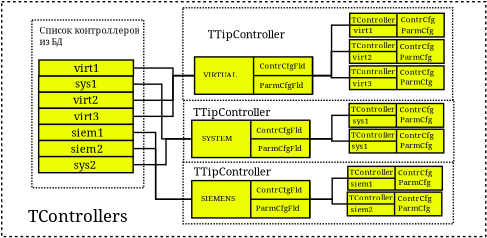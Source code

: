 <?xml version="1.0" encoding="UTF-8"?>
<dia:diagram xmlns:dia="http://www.lysator.liu.se/~alla/dia/">
  <dia:layer name="Тло" visible="true">
    <dia:group>
      <dia:object type="Standard - Box" version="0" id="O0">
        <dia:attribute name="obj_pos">
          <dia:point val="2.49,4.885"/>
        </dia:attribute>
        <dia:attribute name="obj_bb">
          <dia:rectangle val="2.44,4.835;37.119,21.712"/>
        </dia:attribute>
        <dia:attribute name="elem_corner">
          <dia:point val="2.49,4.885"/>
        </dia:attribute>
        <dia:attribute name="elem_width">
          <dia:real val="34.579"/>
        </dia:attribute>
        <dia:attribute name="elem_height">
          <dia:real val="16.777"/>
        </dia:attribute>
        <dia:attribute name="show_background">
          <dia:boolean val="true"/>
        </dia:attribute>
        <dia:attribute name="line_style">
          <dia:enum val="1"/>
        </dia:attribute>
        <dia:attribute name="dashlength">
          <dia:real val="0.2"/>
        </dia:attribute>
      </dia:object>
      <dia:object type="Standard - Box" version="0" id="O1">
        <dia:attribute name="obj_pos">
          <dia:point val="15.447,16.294"/>
        </dia:attribute>
        <dia:attribute name="obj_bb">
          <dia:rectangle val="15.397,16.244;34.8,20.799"/>
        </dia:attribute>
        <dia:attribute name="elem_corner">
          <dia:point val="15.447,16.294"/>
        </dia:attribute>
        <dia:attribute name="elem_width">
          <dia:real val="19.303"/>
        </dia:attribute>
        <dia:attribute name="elem_height">
          <dia:real val="4.455"/>
        </dia:attribute>
        <dia:attribute name="show_background">
          <dia:boolean val="true"/>
        </dia:attribute>
        <dia:attribute name="line_style">
          <dia:enum val="4"/>
        </dia:attribute>
      </dia:object>
      <dia:object type="Standard - Box" version="0" id="O2">
        <dia:attribute name="obj_pos">
          <dia:point val="15.482,11.895"/>
        </dia:attribute>
        <dia:attribute name="obj_bb">
          <dia:rectangle val="15.432,11.845;34.835,16.4"/>
        </dia:attribute>
        <dia:attribute name="elem_corner">
          <dia:point val="15.482,11.895"/>
        </dia:attribute>
        <dia:attribute name="elem_width">
          <dia:real val="19.303"/>
        </dia:attribute>
        <dia:attribute name="elem_height">
          <dia:real val="4.455"/>
        </dia:attribute>
        <dia:attribute name="show_background">
          <dia:boolean val="true"/>
        </dia:attribute>
        <dia:attribute name="line_style">
          <dia:enum val="4"/>
        </dia:attribute>
      </dia:object>
      <dia:object type="Standard - Box" version="0" id="O3">
        <dia:attribute name="obj_pos">
          <dia:point val="15.431,5.319"/>
        </dia:attribute>
        <dia:attribute name="obj_bb">
          <dia:rectangle val="15.38,5.269;34.749,11.98"/>
        </dia:attribute>
        <dia:attribute name="elem_corner">
          <dia:point val="15.431,5.319"/>
        </dia:attribute>
        <dia:attribute name="elem_width">
          <dia:real val="19.268"/>
        </dia:attribute>
        <dia:attribute name="elem_height">
          <dia:real val="6.611"/>
        </dia:attribute>
        <dia:attribute name="show_background">
          <dia:boolean val="true"/>
        </dia:attribute>
        <dia:attribute name="line_style">
          <dia:enum val="4"/>
        </dia:attribute>
      </dia:object>
      <dia:object type="Standard - Box" version="0" id="O4">
        <dia:attribute name="obj_pos">
          <dia:point val="4.647,6.193"/>
        </dia:attribute>
        <dia:attribute name="obj_bb">
          <dia:rectangle val="4.597,6.143;12.687,18.229"/>
        </dia:attribute>
        <dia:attribute name="elem_corner">
          <dia:point val="4.647,6.193"/>
        </dia:attribute>
        <dia:attribute name="elem_width">
          <dia:real val="7.99"/>
        </dia:attribute>
        <dia:attribute name="elem_height">
          <dia:real val="11.986"/>
        </dia:attribute>
        <dia:attribute name="show_background">
          <dia:boolean val="true"/>
        </dia:attribute>
        <dia:attribute name="line_style">
          <dia:enum val="4"/>
        </dia:attribute>
      </dia:object>
      <dia:object type="Standard - Box" version="0" id="O5">
        <dia:attribute name="obj_pos">
          <dia:point val="5.15,9.05"/>
        </dia:attribute>
        <dia:attribute name="obj_bb">
          <dia:rectangle val="5.1,9;11.95,10.25"/>
        </dia:attribute>
        <dia:attribute name="elem_corner">
          <dia:point val="5.15,9.05"/>
        </dia:attribute>
        <dia:attribute name="elem_width">
          <dia:real val="6.75"/>
        </dia:attribute>
        <dia:attribute name="elem_height">
          <dia:real val="1.15"/>
        </dia:attribute>
        <dia:attribute name="inner_color">
          <dia:color val="#ebff00"/>
        </dia:attribute>
        <dia:attribute name="show_background">
          <dia:boolean val="true"/>
        </dia:attribute>
      </dia:object>
      <dia:object type="Standard - Box" version="0" id="O6">
        <dia:attribute name="obj_pos">
          <dia:point val="5.13,10.2"/>
        </dia:attribute>
        <dia:attribute name="obj_bb">
          <dia:rectangle val="5.08,10.15;11.93,11.4"/>
        </dia:attribute>
        <dia:attribute name="elem_corner">
          <dia:point val="5.13,10.2"/>
        </dia:attribute>
        <dia:attribute name="elem_width">
          <dia:real val="6.75"/>
        </dia:attribute>
        <dia:attribute name="elem_height">
          <dia:real val="1.15"/>
        </dia:attribute>
        <dia:attribute name="inner_color">
          <dia:color val="#ebff00"/>
        </dia:attribute>
        <dia:attribute name="show_background">
          <dia:boolean val="true"/>
        </dia:attribute>
      </dia:object>
      <dia:object type="Standard - Box" version="0" id="O7">
        <dia:attribute name="obj_pos">
          <dia:point val="5.13,11.35"/>
        </dia:attribute>
        <dia:attribute name="obj_bb">
          <dia:rectangle val="5.08,11.3;11.93,12.55"/>
        </dia:attribute>
        <dia:attribute name="elem_corner">
          <dia:point val="5.13,11.35"/>
        </dia:attribute>
        <dia:attribute name="elem_width">
          <dia:real val="6.75"/>
        </dia:attribute>
        <dia:attribute name="elem_height">
          <dia:real val="1.15"/>
        </dia:attribute>
        <dia:attribute name="inner_color">
          <dia:color val="#ebff00"/>
        </dia:attribute>
        <dia:attribute name="show_background">
          <dia:boolean val="true"/>
        </dia:attribute>
      </dia:object>
      <dia:object type="Standard - Box" version="0" id="O8">
        <dia:attribute name="obj_pos">
          <dia:point val="5.13,12.5"/>
        </dia:attribute>
        <dia:attribute name="obj_bb">
          <dia:rectangle val="5.08,12.45;11.93,13.7"/>
        </dia:attribute>
        <dia:attribute name="elem_corner">
          <dia:point val="5.13,12.5"/>
        </dia:attribute>
        <dia:attribute name="elem_width">
          <dia:real val="6.75"/>
        </dia:attribute>
        <dia:attribute name="elem_height">
          <dia:real val="1.15"/>
        </dia:attribute>
        <dia:attribute name="inner_color">
          <dia:color val="#ebff00"/>
        </dia:attribute>
        <dia:attribute name="show_background">
          <dia:boolean val="true"/>
        </dia:attribute>
      </dia:object>
      <dia:object type="Standard - Box" version="0" id="O9">
        <dia:attribute name="obj_pos">
          <dia:point val="5.13,13.65"/>
        </dia:attribute>
        <dia:attribute name="obj_bb">
          <dia:rectangle val="5.08,13.6;11.93,14.85"/>
        </dia:attribute>
        <dia:attribute name="elem_corner">
          <dia:point val="5.13,13.65"/>
        </dia:attribute>
        <dia:attribute name="elem_width">
          <dia:real val="6.75"/>
        </dia:attribute>
        <dia:attribute name="elem_height">
          <dia:real val="1.15"/>
        </dia:attribute>
        <dia:attribute name="inner_color">
          <dia:color val="#ebff00"/>
        </dia:attribute>
        <dia:attribute name="show_background">
          <dia:boolean val="true"/>
        </dia:attribute>
      </dia:object>
      <dia:object type="Standard - Box" version="0" id="O10">
        <dia:attribute name="obj_pos">
          <dia:point val="5.13,14.8"/>
        </dia:attribute>
        <dia:attribute name="obj_bb">
          <dia:rectangle val="5.08,14.75;11.93,16"/>
        </dia:attribute>
        <dia:attribute name="elem_corner">
          <dia:point val="5.13,14.8"/>
        </dia:attribute>
        <dia:attribute name="elem_width">
          <dia:real val="6.75"/>
        </dia:attribute>
        <dia:attribute name="elem_height">
          <dia:real val="1.15"/>
        </dia:attribute>
        <dia:attribute name="inner_color">
          <dia:color val="#ebff00"/>
        </dia:attribute>
        <dia:attribute name="show_background">
          <dia:boolean val="true"/>
        </dia:attribute>
      </dia:object>
      <dia:object type="Standard - Box" version="0" id="O11">
        <dia:attribute name="obj_pos">
          <dia:point val="5.13,15.95"/>
        </dia:attribute>
        <dia:attribute name="obj_bb">
          <dia:rectangle val="5.08,15.9;11.93,17.15"/>
        </dia:attribute>
        <dia:attribute name="elem_corner">
          <dia:point val="5.13,15.95"/>
        </dia:attribute>
        <dia:attribute name="elem_width">
          <dia:real val="6.75"/>
        </dia:attribute>
        <dia:attribute name="elem_height">
          <dia:real val="1.15"/>
        </dia:attribute>
        <dia:attribute name="inner_color">
          <dia:color val="#ebff00"/>
        </dia:attribute>
        <dia:attribute name="show_background">
          <dia:boolean val="true"/>
        </dia:attribute>
      </dia:object>
      <dia:object type="Standard - Text" version="0" id="O12">
        <dia:attribute name="obj_pos">
          <dia:point val="5.185,7.158"/>
        </dia:attribute>
        <dia:attribute name="obj_bb">
          <dia:rectangle val="5.185,6.542;13.317,8.142"/>
        </dia:attribute>
        <dia:attribute name="text">
          <dia:composite type="text">
            <dia:attribute name="string">
              <dia:string>#Список контроллеров
из БД#</dia:string>
            </dia:attribute>
            <dia:attribute name="font">
              <dia:font name="Times-Roman"/>
            </dia:attribute>
            <dia:attribute name="height">
              <dia:real val="0.8"/>
            </dia:attribute>
            <dia:attribute name="pos">
              <dia:point val="5.185,7.158"/>
            </dia:attribute>
            <dia:attribute name="color">
              <dia:color val="#000000"/>
            </dia:attribute>
            <dia:attribute name="alignment">
              <dia:enum val="0"/>
            </dia:attribute>
          </dia:composite>
        </dia:attribute>
      </dia:object>
      <dia:object type="Standard - Text" version="0" id="O13">
        <dia:attribute name="obj_pos">
          <dia:point val="7.65,9.9"/>
        </dia:attribute>
        <dia:attribute name="obj_bb">
          <dia:rectangle val="7.65,9.131;9.498,10.131"/>
        </dia:attribute>
        <dia:attribute name="text">
          <dia:composite type="text">
            <dia:attribute name="string">
              <dia:string>#virt1#</dia:string>
            </dia:attribute>
            <dia:attribute name="font">
              <dia:font name="Times-Roman"/>
            </dia:attribute>
            <dia:attribute name="height">
              <dia:real val="1"/>
            </dia:attribute>
            <dia:attribute name="pos">
              <dia:point val="7.65,9.9"/>
            </dia:attribute>
            <dia:attribute name="color">
              <dia:color val="#000000"/>
            </dia:attribute>
            <dia:attribute name="alignment">
              <dia:enum val="0"/>
            </dia:attribute>
          </dia:composite>
        </dia:attribute>
      </dia:object>
      <dia:object type="Standard - Text" version="0" id="O14">
        <dia:attribute name="obj_pos">
          <dia:point val="7.73,11.019"/>
        </dia:attribute>
        <dia:attribute name="obj_bb">
          <dia:rectangle val="7.73,10.25;9.49,11.25"/>
        </dia:attribute>
        <dia:attribute name="text">
          <dia:composite type="text">
            <dia:attribute name="string">
              <dia:string>#sys1#</dia:string>
            </dia:attribute>
            <dia:attribute name="font">
              <dia:font name="Times-Roman"/>
            </dia:attribute>
            <dia:attribute name="height">
              <dia:real val="1"/>
            </dia:attribute>
            <dia:attribute name="pos">
              <dia:point val="7.73,11.019"/>
            </dia:attribute>
            <dia:attribute name="color">
              <dia:color val="#000000"/>
            </dia:attribute>
            <dia:attribute name="alignment">
              <dia:enum val="0"/>
            </dia:attribute>
          </dia:composite>
        </dia:attribute>
      </dia:object>
      <dia:object type="Standard - Text" version="0" id="O15">
        <dia:attribute name="obj_pos">
          <dia:point val="7.58,12.169"/>
        </dia:attribute>
        <dia:attribute name="obj_bb">
          <dia:rectangle val="7.58,11.4;9.472,12.4"/>
        </dia:attribute>
        <dia:attribute name="text">
          <dia:composite type="text">
            <dia:attribute name="string">
              <dia:string>#virt2#</dia:string>
            </dia:attribute>
            <dia:attribute name="font">
              <dia:font name="Times-Roman"/>
            </dia:attribute>
            <dia:attribute name="height">
              <dia:real val="1"/>
            </dia:attribute>
            <dia:attribute name="pos">
              <dia:point val="7.58,12.169"/>
            </dia:attribute>
            <dia:attribute name="color">
              <dia:color val="#000000"/>
            </dia:attribute>
            <dia:attribute name="alignment">
              <dia:enum val="0"/>
            </dia:attribute>
          </dia:composite>
        </dia:attribute>
      </dia:object>
      <dia:object type="Standard - Text" version="0" id="O16">
        <dia:attribute name="obj_pos">
          <dia:point val="7.63,13.369"/>
        </dia:attribute>
        <dia:attribute name="obj_bb">
          <dia:rectangle val="7.63,12.6;9.478,13.6"/>
        </dia:attribute>
        <dia:attribute name="text">
          <dia:composite type="text">
            <dia:attribute name="string">
              <dia:string>#virt3#</dia:string>
            </dia:attribute>
            <dia:attribute name="font">
              <dia:font name="Times-Roman"/>
            </dia:attribute>
            <dia:attribute name="height">
              <dia:real val="1"/>
            </dia:attribute>
            <dia:attribute name="pos">
              <dia:point val="7.63,13.369"/>
            </dia:attribute>
            <dia:attribute name="color">
              <dia:color val="#000000"/>
            </dia:attribute>
            <dia:attribute name="alignment">
              <dia:enum val="0"/>
            </dia:attribute>
          </dia:composite>
        </dia:attribute>
      </dia:object>
      <dia:object type="Standard - Text" version="0" id="O17">
        <dia:attribute name="obj_pos">
          <dia:point val="7.48,14.519"/>
        </dia:attribute>
        <dia:attribute name="obj_bb">
          <dia:rectangle val="7.48,13.75;9.944,14.75"/>
        </dia:attribute>
        <dia:attribute name="text">
          <dia:composite type="text">
            <dia:attribute name="string">
              <dia:string>#siem1#</dia:string>
            </dia:attribute>
            <dia:attribute name="font">
              <dia:font name="Times-Roman"/>
            </dia:attribute>
            <dia:attribute name="height">
              <dia:real val="1"/>
            </dia:attribute>
            <dia:attribute name="pos">
              <dia:point val="7.48,14.519"/>
            </dia:attribute>
            <dia:attribute name="color">
              <dia:color val="#000000"/>
            </dia:attribute>
            <dia:attribute name="alignment">
              <dia:enum val="0"/>
            </dia:attribute>
          </dia:composite>
        </dia:attribute>
      </dia:object>
      <dia:object type="Standard - Text" version="0" id="O18">
        <dia:attribute name="obj_pos">
          <dia:point val="7.43,15.669"/>
        </dia:attribute>
        <dia:attribute name="obj_bb">
          <dia:rectangle val="7.43,14.9;9.938,15.9"/>
        </dia:attribute>
        <dia:attribute name="text">
          <dia:composite type="text">
            <dia:attribute name="string">
              <dia:string>#siem2#</dia:string>
            </dia:attribute>
            <dia:attribute name="font">
              <dia:font name="Times-Roman"/>
            </dia:attribute>
            <dia:attribute name="height">
              <dia:real val="1"/>
            </dia:attribute>
            <dia:attribute name="pos">
              <dia:point val="7.43,15.669"/>
            </dia:attribute>
            <dia:attribute name="color">
              <dia:color val="#000000"/>
            </dia:attribute>
            <dia:attribute name="alignment">
              <dia:enum val="0"/>
            </dia:attribute>
          </dia:composite>
        </dia:attribute>
      </dia:object>
      <dia:object type="Standard - Text" version="0" id="O19">
        <dia:attribute name="obj_pos">
          <dia:point val="7.63,16.819"/>
        </dia:attribute>
        <dia:attribute name="obj_bb">
          <dia:rectangle val="7.63,16.05;9.434,17.05"/>
        </dia:attribute>
        <dia:attribute name="text">
          <dia:composite type="text">
            <dia:attribute name="string">
              <dia:string>#sys2#</dia:string>
            </dia:attribute>
            <dia:attribute name="font">
              <dia:font name="Times-Roman"/>
            </dia:attribute>
            <dia:attribute name="height">
              <dia:real val="1"/>
            </dia:attribute>
            <dia:attribute name="pos">
              <dia:point val="7.63,16.819"/>
            </dia:attribute>
            <dia:attribute name="color">
              <dia:color val="#000000"/>
            </dia:attribute>
            <dia:attribute name="alignment">
              <dia:enum val="0"/>
            </dia:attribute>
          </dia:composite>
        </dia:attribute>
      </dia:object>
      <dia:object type="Standard - Box" version="0" id="O20">
        <dia:attribute name="obj_pos">
          <dia:point val="16.267,8.829"/>
        </dia:attribute>
        <dia:attribute name="obj_bb">
          <dia:rectangle val="16.217,8.779;24.743,11.546"/>
        </dia:attribute>
        <dia:attribute name="elem_corner">
          <dia:point val="16.267,8.829"/>
        </dia:attribute>
        <dia:attribute name="elem_width">
          <dia:real val="8.426"/>
        </dia:attribute>
        <dia:attribute name="elem_height">
          <dia:real val="2.667"/>
        </dia:attribute>
        <dia:attribute name="inner_color">
          <dia:color val="#ebff00"/>
        </dia:attribute>
        <dia:attribute name="show_background">
          <dia:boolean val="true"/>
        </dia:attribute>
      </dia:object>
      <dia:object type="Standard - Text" version="0" id="O21">
        <dia:attribute name="obj_pos">
          <dia:point val="16.891,10.293"/>
        </dia:attribute>
        <dia:attribute name="obj_bb">
          <dia:rectangle val="16.891,9.754;20.156,10.454"/>
        </dia:attribute>
        <dia:attribute name="text">
          <dia:composite type="text">
            <dia:attribute name="string">
              <dia:string>#VIRTUAL#</dia:string>
            </dia:attribute>
            <dia:attribute name="font">
              <dia:font name="Times-Roman"/>
            </dia:attribute>
            <dia:attribute name="height">
              <dia:real val="0.7"/>
            </dia:attribute>
            <dia:attribute name="pos">
              <dia:point val="16.891,10.293"/>
            </dia:attribute>
            <dia:attribute name="color">
              <dia:color val="#000000"/>
            </dia:attribute>
            <dia:attribute name="alignment">
              <dia:enum val="0"/>
            </dia:attribute>
          </dia:composite>
        </dia:attribute>
      </dia:object>
      <dia:object type="Standard - Line" version="0" id="O22">
        <dia:attribute name="obj_pos">
          <dia:point val="20.48,8.829"/>
        </dia:attribute>
        <dia:attribute name="obj_bb">
          <dia:rectangle val="20.43,8.779;20.53,11.546"/>
        </dia:attribute>
        <dia:attribute name="conn_endpoints">
          <dia:point val="20.48,8.829"/>
          <dia:point val="20.48,11.496"/>
        </dia:attribute>
        <dia:attribute name="numcp">
          <dia:int val="1"/>
        </dia:attribute>
        <dia:connections>
          <dia:connection handle="0" to="O20" connection="1"/>
          <dia:connection handle="1" to="O20" connection="6"/>
        </dia:connections>
      </dia:object>
      <dia:object type="Standard - Text" version="0" id="O23">
        <dia:attribute name="obj_pos">
          <dia:point val="20.907,9.656"/>
        </dia:attribute>
        <dia:attribute name="obj_bb">
          <dia:rectangle val="20.907,9.118;24.633,9.818"/>
        </dia:attribute>
        <dia:attribute name="text">
          <dia:composite type="text">
            <dia:attribute name="string">
              <dia:string>#ContrCfgFld#</dia:string>
            </dia:attribute>
            <dia:attribute name="font">
              <dia:font name="Times-Roman"/>
            </dia:attribute>
            <dia:attribute name="height">
              <dia:real val="0.7"/>
            </dia:attribute>
            <dia:attribute name="pos">
              <dia:point val="20.907,9.656"/>
            </dia:attribute>
            <dia:attribute name="color">
              <dia:color val="#000000"/>
            </dia:attribute>
            <dia:attribute name="alignment">
              <dia:enum val="0"/>
            </dia:attribute>
          </dia:composite>
        </dia:attribute>
      </dia:object>
      <dia:object type="Standard - Line" version="0" id="O24">
        <dia:attribute name="obj_pos">
          <dia:point val="20.48,10.163"/>
        </dia:attribute>
        <dia:attribute name="obj_bb">
          <dia:rectangle val="20.43,10.113;24.743,10.213"/>
        </dia:attribute>
        <dia:attribute name="conn_endpoints">
          <dia:point val="20.48,10.163"/>
          <dia:point val="24.693,10.163"/>
        </dia:attribute>
        <dia:attribute name="numcp">
          <dia:int val="1"/>
        </dia:attribute>
        <dia:connections>
          <dia:connection handle="0" to="O22" connection="0"/>
          <dia:connection handle="1" to="O20" connection="4"/>
        </dia:connections>
      </dia:object>
      <dia:object type="Standard - Line" version="0" id="O25">
        <dia:attribute name="obj_pos">
          <dia:point val="24.693,8.829"/>
        </dia:attribute>
        <dia:attribute name="obj_bb">
          <dia:rectangle val="24.643,8.779;24.743,11.546"/>
        </dia:attribute>
        <dia:attribute name="conn_endpoints">
          <dia:point val="24.693,8.829"/>
          <dia:point val="24.693,11.496"/>
        </dia:attribute>
        <dia:attribute name="numcp">
          <dia:int val="3"/>
        </dia:attribute>
        <dia:connections>
          <dia:connection handle="0" to="O20" connection="2"/>
          <dia:connection handle="1" to="O20" connection="7"/>
        </dia:connections>
      </dia:object>
      <dia:object type="Standard - Box" version="0" id="O26">
        <dia:attribute name="obj_pos">
          <dia:point val="16.067,13.35"/>
        </dia:attribute>
        <dia:attribute name="obj_bb">
          <dia:rectangle val="16.017,13.3;24.543,16.067"/>
        </dia:attribute>
        <dia:attribute name="elem_corner">
          <dia:point val="16.067,13.35"/>
        </dia:attribute>
        <dia:attribute name="elem_width">
          <dia:real val="8.426"/>
        </dia:attribute>
        <dia:attribute name="elem_height">
          <dia:real val="2.667"/>
        </dia:attribute>
        <dia:attribute name="inner_color">
          <dia:color val="#ebff00"/>
        </dia:attribute>
        <dia:attribute name="show_background">
          <dia:boolean val="true"/>
        </dia:attribute>
      </dia:object>
      <dia:object type="Standard - Text" version="0" id="O27">
        <dia:attribute name="obj_pos">
          <dia:point val="16.797,14.813"/>
        </dia:attribute>
        <dia:attribute name="obj_bb">
          <dia:rectangle val="16.797,14.274;19.692,14.974"/>
        </dia:attribute>
        <dia:attribute name="text">
          <dia:composite type="text">
            <dia:attribute name="string">
              <dia:string>#SYSTEM#</dia:string>
            </dia:attribute>
            <dia:attribute name="font">
              <dia:font name="Times-Roman"/>
            </dia:attribute>
            <dia:attribute name="height">
              <dia:real val="0.7"/>
            </dia:attribute>
            <dia:attribute name="pos">
              <dia:point val="16.797,14.813"/>
            </dia:attribute>
            <dia:attribute name="color">
              <dia:color val="#000000"/>
            </dia:attribute>
            <dia:attribute name="alignment">
              <dia:enum val="0"/>
            </dia:attribute>
          </dia:composite>
        </dia:attribute>
      </dia:object>
      <dia:object type="Standard - Line" version="0" id="O28">
        <dia:attribute name="obj_pos">
          <dia:point val="20.28,13.35"/>
        </dia:attribute>
        <dia:attribute name="obj_bb">
          <dia:rectangle val="20.23,13.3;20.33,16.067"/>
        </dia:attribute>
        <dia:attribute name="conn_endpoints">
          <dia:point val="20.28,13.35"/>
          <dia:point val="20.28,16.017"/>
        </dia:attribute>
        <dia:attribute name="numcp">
          <dia:int val="1"/>
        </dia:attribute>
        <dia:connections>
          <dia:connection handle="0" to="O26" connection="1"/>
          <dia:connection handle="1" to="O26" connection="6"/>
        </dia:connections>
      </dia:object>
      <dia:object type="Standard - Line" version="0" id="O29">
        <dia:attribute name="obj_pos">
          <dia:point val="20.28,14.683"/>
        </dia:attribute>
        <dia:attribute name="obj_bb">
          <dia:rectangle val="20.23,14.633;24.543,14.733"/>
        </dia:attribute>
        <dia:attribute name="conn_endpoints">
          <dia:point val="20.28,14.683"/>
          <dia:point val="24.493,14.683"/>
        </dia:attribute>
        <dia:attribute name="numcp">
          <dia:int val="1"/>
        </dia:attribute>
        <dia:connections>
          <dia:connection handle="0" to="O28" connection="0"/>
          <dia:connection handle="1" to="O26" connection="4"/>
        </dia:connections>
      </dia:object>
      <dia:object type="Standard - Line" version="0" id="O30">
        <dia:attribute name="obj_pos">
          <dia:point val="24.493,13.35"/>
        </dia:attribute>
        <dia:attribute name="obj_bb">
          <dia:rectangle val="24.443,13.3;24.543,16.067"/>
        </dia:attribute>
        <dia:attribute name="conn_endpoints">
          <dia:point val="24.493,13.35"/>
          <dia:point val="24.493,16.017"/>
        </dia:attribute>
        <dia:attribute name="numcp">
          <dia:int val="3"/>
        </dia:attribute>
        <dia:connections>
          <dia:connection handle="0" to="O26" connection="2"/>
          <dia:connection handle="1" to="O26" connection="7"/>
        </dia:connections>
      </dia:object>
      <dia:object type="Standard - Box" version="0" id="O31">
        <dia:attribute name="obj_pos">
          <dia:point val="16.067,17.663"/>
        </dia:attribute>
        <dia:attribute name="obj_bb">
          <dia:rectangle val="16.017,17.613;24.543,20.38"/>
        </dia:attribute>
        <dia:attribute name="elem_corner">
          <dia:point val="16.067,17.663"/>
        </dia:attribute>
        <dia:attribute name="elem_width">
          <dia:real val="8.426"/>
        </dia:attribute>
        <dia:attribute name="elem_height">
          <dia:real val="2.667"/>
        </dia:attribute>
        <dia:attribute name="inner_color">
          <dia:color val="#ebff00"/>
        </dia:attribute>
        <dia:attribute name="show_background">
          <dia:boolean val="true"/>
        </dia:attribute>
      </dia:object>
      <dia:object type="Standard - Text" version="0" id="O32">
        <dia:attribute name="obj_pos">
          <dia:point val="16.726,19.126"/>
        </dia:attribute>
        <dia:attribute name="obj_bb">
          <dia:rectangle val="16.726,18.588;19.868,19.288"/>
        </dia:attribute>
        <dia:attribute name="text">
          <dia:composite type="text">
            <dia:attribute name="string">
              <dia:string>#SIEMENS#</dia:string>
            </dia:attribute>
            <dia:attribute name="font">
              <dia:font name="Times-Roman"/>
            </dia:attribute>
            <dia:attribute name="height">
              <dia:real val="0.7"/>
            </dia:attribute>
            <dia:attribute name="pos">
              <dia:point val="16.726,19.126"/>
            </dia:attribute>
            <dia:attribute name="color">
              <dia:color val="#000000"/>
            </dia:attribute>
            <dia:attribute name="alignment">
              <dia:enum val="0"/>
            </dia:attribute>
          </dia:composite>
        </dia:attribute>
      </dia:object>
      <dia:object type="Standard - Line" version="0" id="O33">
        <dia:attribute name="obj_pos">
          <dia:point val="20.28,17.663"/>
        </dia:attribute>
        <dia:attribute name="obj_bb">
          <dia:rectangle val="20.23,17.613;20.33,20.38"/>
        </dia:attribute>
        <dia:attribute name="conn_endpoints">
          <dia:point val="20.28,17.663"/>
          <dia:point val="20.28,20.33"/>
        </dia:attribute>
        <dia:attribute name="numcp">
          <dia:int val="1"/>
        </dia:attribute>
        <dia:connections>
          <dia:connection handle="0" to="O31" connection="1"/>
          <dia:connection handle="1" to="O31" connection="6"/>
        </dia:connections>
      </dia:object>
      <dia:object type="Standard - Line" version="0" id="O34">
        <dia:attribute name="obj_pos">
          <dia:point val="20.28,18.997"/>
        </dia:attribute>
        <dia:attribute name="obj_bb">
          <dia:rectangle val="20.23,18.947;24.543,19.047"/>
        </dia:attribute>
        <dia:attribute name="conn_endpoints">
          <dia:point val="20.28,18.997"/>
          <dia:point val="24.493,18.997"/>
        </dia:attribute>
        <dia:attribute name="numcp">
          <dia:int val="1"/>
        </dia:attribute>
        <dia:connections>
          <dia:connection handle="0" to="O33" connection="0"/>
          <dia:connection handle="1" to="O31" connection="4"/>
        </dia:connections>
      </dia:object>
      <dia:object type="Standard - Line" version="0" id="O35">
        <dia:attribute name="obj_pos">
          <dia:point val="24.493,17.663"/>
        </dia:attribute>
        <dia:attribute name="obj_bb">
          <dia:rectangle val="24.443,17.613;24.543,20.38"/>
        </dia:attribute>
        <dia:attribute name="conn_endpoints">
          <dia:point val="24.493,17.663"/>
          <dia:point val="24.493,20.33"/>
        </dia:attribute>
        <dia:attribute name="numcp">
          <dia:int val="3"/>
        </dia:attribute>
        <dia:connections>
          <dia:connection handle="0" to="O31" connection="2"/>
          <dia:connection handle="1" to="O31" connection="7"/>
        </dia:connections>
      </dia:object>
      <dia:object type="Standard - ZigZagLine" version="0" id="O36">
        <dia:attribute name="obj_pos">
          <dia:point val="11.9,9.625"/>
        </dia:attribute>
        <dia:attribute name="obj_bb">
          <dia:rectangle val="11.85,9.575;16.317,10.213"/>
        </dia:attribute>
        <dia:attribute name="orth_points">
          <dia:point val="11.9,9.625"/>
          <dia:point val="14.723,9.625"/>
          <dia:point val="14.723,10.163"/>
          <dia:point val="16.267,10.163"/>
        </dia:attribute>
        <dia:attribute name="orth_orient">
          <dia:enum val="0"/>
          <dia:enum val="1"/>
          <dia:enum val="0"/>
        </dia:attribute>
        <dia:connections>
          <dia:connection handle="0" to="O5" connection="4"/>
          <dia:connection handle="1" to="O20" connection="3"/>
        </dia:connections>
      </dia:object>
      <dia:object type="Standard - ZigZagLine" version="0" id="O37">
        <dia:attribute name="obj_pos">
          <dia:point val="11.88,11.925"/>
        </dia:attribute>
        <dia:attribute name="obj_bb">
          <dia:rectangle val="11.83,10.113;16.317,11.975"/>
        </dia:attribute>
        <dia:attribute name="orth_points">
          <dia:point val="11.88,11.925"/>
          <dia:point val="14.723,11.925"/>
          <dia:point val="14.723,10.163"/>
          <dia:point val="16.267,10.163"/>
        </dia:attribute>
        <dia:attribute name="orth_orient">
          <dia:enum val="0"/>
          <dia:enum val="1"/>
          <dia:enum val="0"/>
        </dia:attribute>
        <dia:connections>
          <dia:connection handle="0" to="O7" connection="4"/>
          <dia:connection handle="1" to="O20" connection="3"/>
        </dia:connections>
      </dia:object>
      <dia:object type="Standard - ZigZagLine" version="0" id="O38">
        <dia:attribute name="obj_pos">
          <dia:point val="11.88,13.075"/>
        </dia:attribute>
        <dia:attribute name="obj_bb">
          <dia:rectangle val="11.83,10.113;16.317,13.125"/>
        </dia:attribute>
        <dia:attribute name="orth_points">
          <dia:point val="11.88,13.075"/>
          <dia:point val="14.723,13.075"/>
          <dia:point val="14.723,10.163"/>
          <dia:point val="16.267,10.163"/>
        </dia:attribute>
        <dia:attribute name="orth_orient">
          <dia:enum val="0"/>
          <dia:enum val="1"/>
          <dia:enum val="0"/>
        </dia:attribute>
        <dia:connections>
          <dia:connection handle="0" to="O8" connection="4"/>
          <dia:connection handle="1" to="O20" connection="3"/>
        </dia:connections>
      </dia:object>
      <dia:object type="Standard - ZigZagLine" version="0" id="O39">
        <dia:attribute name="obj_pos">
          <dia:point val="11.88,10.775"/>
        </dia:attribute>
        <dia:attribute name="obj_bb">
          <dia:rectangle val="11.83,10.725;16.117,14.733"/>
        </dia:attribute>
        <dia:attribute name="orth_points">
          <dia:point val="11.88,10.775"/>
          <dia:point val="13.926,10.775"/>
          <dia:point val="13.926,14.683"/>
          <dia:point val="16.067,14.683"/>
        </dia:attribute>
        <dia:attribute name="orth_orient">
          <dia:enum val="0"/>
          <dia:enum val="1"/>
          <dia:enum val="0"/>
        </dia:attribute>
        <dia:connections>
          <dia:connection handle="0" to="O6" connection="4"/>
          <dia:connection handle="1" to="O26" connection="3"/>
        </dia:connections>
      </dia:object>
      <dia:object type="Standard - ZigZagLine" version="0" id="O40">
        <dia:attribute name="obj_pos">
          <dia:point val="11.88,16.525"/>
        </dia:attribute>
        <dia:attribute name="obj_bb">
          <dia:rectangle val="11.83,14.633;16.117,16.575"/>
        </dia:attribute>
        <dia:attribute name="orth_points">
          <dia:point val="11.88,16.525"/>
          <dia:point val="14.228,16.525"/>
          <dia:point val="14.228,14.683"/>
          <dia:point val="16.067,14.683"/>
        </dia:attribute>
        <dia:attribute name="orth_orient">
          <dia:enum val="0"/>
          <dia:enum val="1"/>
          <dia:enum val="0"/>
        </dia:attribute>
        <dia:connections>
          <dia:connection handle="0" to="O11" connection="4"/>
          <dia:connection handle="1" to="O26" connection="3"/>
        </dia:connections>
      </dia:object>
      <dia:object type="Standard - ZigZagLine" version="0" id="O41">
        <dia:attribute name="obj_pos">
          <dia:point val="11.88,14.225"/>
        </dia:attribute>
        <dia:attribute name="obj_bb">
          <dia:rectangle val="11.83,14.175;16.117,19.047"/>
        </dia:attribute>
        <dia:attribute name="orth_points">
          <dia:point val="11.88,14.225"/>
          <dia:point val="13.485,14.225"/>
          <dia:point val="13.485,18.997"/>
          <dia:point val="16.067,18.997"/>
        </dia:attribute>
        <dia:attribute name="orth_orient">
          <dia:enum val="0"/>
          <dia:enum val="1"/>
          <dia:enum val="0"/>
        </dia:attribute>
        <dia:connections>
          <dia:connection handle="0" to="O9" connection="4"/>
          <dia:connection handle="1" to="O31" connection="3"/>
        </dia:connections>
      </dia:object>
      <dia:object type="Standard - ZigZagLine" version="0" id="O42">
        <dia:attribute name="obj_pos">
          <dia:point val="11.88,15.375"/>
        </dia:attribute>
        <dia:attribute name="obj_bb">
          <dia:rectangle val="11.83,15.325;16.117,19.047"/>
        </dia:attribute>
        <dia:attribute name="orth_points">
          <dia:point val="11.88,15.375"/>
          <dia:point val="13.485,15.375"/>
          <dia:point val="13.485,18.997"/>
          <dia:point val="16.067,18.997"/>
        </dia:attribute>
        <dia:attribute name="orth_orient">
          <dia:enum val="0"/>
          <dia:enum val="1"/>
          <dia:enum val="0"/>
        </dia:attribute>
        <dia:connections>
          <dia:connection handle="0" to="O10" connection="4"/>
          <dia:connection handle="1" to="O31" connection="3"/>
        </dia:connections>
      </dia:object>
      <dia:object type="Standard - ZigZagLine" version="0" id="O43">
        <dia:attribute name="obj_pos">
          <dia:point val="24.493,14.683"/>
        </dia:attribute>
        <dia:attribute name="obj_bb">
          <dia:rectangle val="24.443,12.953;27.357,14.733"/>
        </dia:attribute>
        <dia:attribute name="orth_points">
          <dia:point val="24.493,14.683"/>
          <dia:point val="26.073,14.683"/>
          <dia:point val="26.073,13.003"/>
          <dia:point val="27.307,13.003"/>
        </dia:attribute>
        <dia:attribute name="orth_orient">
          <dia:enum val="0"/>
          <dia:enum val="1"/>
          <dia:enum val="0"/>
        </dia:attribute>
        <dia:connections>
          <dia:connection handle="0" to="O26" connection="4"/>
        </dia:connections>
      </dia:object>
      <dia:object type="Standard - ZigZagLine" version="0" id="O44">
        <dia:attribute name="obj_pos">
          <dia:point val="24.493,14.683"/>
        </dia:attribute>
        <dia:attribute name="obj_bb">
          <dia:rectangle val="24.443,14.633;27.369,14.892"/>
        </dia:attribute>
        <dia:attribute name="orth_points">
          <dia:point val="24.493,14.683"/>
          <dia:point val="26.072,14.683"/>
          <dia:point val="26.072,14.842"/>
          <dia:point val="27.319,14.842"/>
        </dia:attribute>
        <dia:attribute name="orth_orient">
          <dia:enum val="0"/>
          <dia:enum val="1"/>
          <dia:enum val="0"/>
        </dia:attribute>
        <dia:connections>
          <dia:connection handle="0" to="O26" connection="4"/>
        </dia:connections>
      </dia:object>
      <dia:object type="Standard - ZigZagLine" version="0" id="O45">
        <dia:attribute name="obj_pos">
          <dia:point val="24.493,18.997"/>
        </dia:attribute>
        <dia:attribute name="obj_bb">
          <dia:rectangle val="24.443,17.444;27.263,19.047"/>
        </dia:attribute>
        <dia:attribute name="orth_points">
          <dia:point val="24.493,18.997"/>
          <dia:point val="26.096,18.997"/>
          <dia:point val="26.096,17.494"/>
          <dia:point val="27.213,17.494"/>
        </dia:attribute>
        <dia:attribute name="orth_orient">
          <dia:enum val="0"/>
          <dia:enum val="1"/>
          <dia:enum val="0"/>
        </dia:attribute>
        <dia:connections>
          <dia:connection handle="0" to="O31" connection="4"/>
        </dia:connections>
      </dia:object>
      <dia:object type="Standard - ZigZagLine" version="0" id="O46">
        <dia:attribute name="obj_pos">
          <dia:point val="24.493,18.997"/>
        </dia:attribute>
        <dia:attribute name="obj_bb">
          <dia:rectangle val="24.443,18.947;27.228,19.382"/>
        </dia:attribute>
        <dia:attribute name="orth_points">
          <dia:point val="24.493,18.997"/>
          <dia:point val="26.096,18.997"/>
          <dia:point val="26.096,19.332"/>
          <dia:point val="27.178,19.332"/>
        </dia:attribute>
        <dia:attribute name="orth_orient">
          <dia:enum val="0"/>
          <dia:enum val="1"/>
          <dia:enum val="0"/>
        </dia:attribute>
        <dia:connections>
          <dia:connection handle="0" to="O35" connection="1"/>
        </dia:connections>
      </dia:object>
      <dia:object type="Standard - Text" version="0" id="O47">
        <dia:attribute name="obj_pos">
          <dia:point val="4.376,20.612"/>
        </dia:attribute>
        <dia:attribute name="obj_bb">
          <dia:rectangle val="4.376,19.458;12.494,20.958"/>
        </dia:attribute>
        <dia:attribute name="text">
          <dia:composite type="text">
            <dia:attribute name="string">
              <dia:string>#TControllers#</dia:string>
            </dia:attribute>
            <dia:attribute name="font">
              <dia:font name="Times-Roman"/>
            </dia:attribute>
            <dia:attribute name="height">
              <dia:real val="1.5"/>
            </dia:attribute>
            <dia:attribute name="pos">
              <dia:point val="4.376,20.612"/>
            </dia:attribute>
            <dia:attribute name="color">
              <dia:color val="#000000"/>
            </dia:attribute>
            <dia:attribute name="alignment">
              <dia:enum val="0"/>
            </dia:attribute>
          </dia:composite>
        </dia:attribute>
      </dia:object>
      <dia:object type="Standard - Text" version="0" id="O48">
        <dia:attribute name="obj_pos">
          <dia:point val="17.2,7.498"/>
        </dia:attribute>
        <dia:attribute name="obj_bb">
          <dia:rectangle val="17.2,6.729;23.712,7.729"/>
        </dia:attribute>
        <dia:attribute name="text">
          <dia:composite type="text">
            <dia:attribute name="string">
              <dia:string>#TTipController#</dia:string>
            </dia:attribute>
            <dia:attribute name="font">
              <dia:font name="Times-Roman"/>
            </dia:attribute>
            <dia:attribute name="height">
              <dia:real val="1"/>
            </dia:attribute>
            <dia:attribute name="pos">
              <dia:point val="17.2,7.498"/>
            </dia:attribute>
            <dia:attribute name="color">
              <dia:color val="#000000"/>
            </dia:attribute>
            <dia:attribute name="alignment">
              <dia:enum val="0"/>
            </dia:attribute>
          </dia:composite>
        </dia:attribute>
      </dia:object>
      <dia:object type="Standard - Text" version="0" id="O49">
        <dia:attribute name="obj_pos">
          <dia:point val="16.174,13.053"/>
        </dia:attribute>
        <dia:attribute name="obj_bb">
          <dia:rectangle val="16.174,12.284;22.686,13.284"/>
        </dia:attribute>
        <dia:attribute name="text">
          <dia:composite type="text">
            <dia:attribute name="string">
              <dia:string>#TTipController#</dia:string>
            </dia:attribute>
            <dia:attribute name="font">
              <dia:font name="Times-Roman"/>
            </dia:attribute>
            <dia:attribute name="height">
              <dia:real val="1"/>
            </dia:attribute>
            <dia:attribute name="pos">
              <dia:point val="16.174,13.053"/>
            </dia:attribute>
            <dia:attribute name="color">
              <dia:color val="#000000"/>
            </dia:attribute>
            <dia:attribute name="alignment">
              <dia:enum val="0"/>
            </dia:attribute>
          </dia:composite>
        </dia:attribute>
      </dia:object>
      <dia:object type="Standard - Text" version="0" id="O50">
        <dia:attribute name="obj_pos">
          <dia:point val="16.21,17.296"/>
        </dia:attribute>
        <dia:attribute name="obj_bb">
          <dia:rectangle val="16.21,16.527;22.722,17.527"/>
        </dia:attribute>
        <dia:attribute name="text">
          <dia:composite type="text">
            <dia:attribute name="string">
              <dia:string>#TTipController#</dia:string>
            </dia:attribute>
            <dia:attribute name="font">
              <dia:font name="Times-Roman"/>
            </dia:attribute>
            <dia:attribute name="height">
              <dia:real val="1"/>
            </dia:attribute>
            <dia:attribute name="pos">
              <dia:point val="16.21,17.296"/>
            </dia:attribute>
            <dia:attribute name="color">
              <dia:color val="#000000"/>
            </dia:attribute>
            <dia:attribute name="alignment">
              <dia:enum val="0"/>
            </dia:attribute>
          </dia:composite>
        </dia:attribute>
      </dia:object>
      <dia:object type="Standard - Text" version="0" id="O51">
        <dia:attribute name="obj_pos">
          <dia:point val="20.665,14.237"/>
        </dia:attribute>
        <dia:attribute name="obj_bb">
          <dia:rectangle val="20.665,13.698;24.391,14.398"/>
        </dia:attribute>
        <dia:attribute name="text">
          <dia:composite type="text">
            <dia:attribute name="string">
              <dia:string>#ContrCfgFld#</dia:string>
            </dia:attribute>
            <dia:attribute name="font">
              <dia:font name="Times-Roman"/>
            </dia:attribute>
            <dia:attribute name="height">
              <dia:real val="0.7"/>
            </dia:attribute>
            <dia:attribute name="pos">
              <dia:point val="20.665,14.237"/>
            </dia:attribute>
            <dia:attribute name="color">
              <dia:color val="#000000"/>
            </dia:attribute>
            <dia:attribute name="alignment">
              <dia:enum val="0"/>
            </dia:attribute>
          </dia:composite>
        </dia:attribute>
      </dia:object>
      <dia:object type="Standard - Text" version="0" id="O52">
        <dia:attribute name="obj_pos">
          <dia:point val="20.665,18.515"/>
        </dia:attribute>
        <dia:attribute name="obj_bb">
          <dia:rectangle val="20.665,17.976;24.391,18.676"/>
        </dia:attribute>
        <dia:attribute name="text">
          <dia:composite type="text">
            <dia:attribute name="string">
              <dia:string>#ContrCfgFld#</dia:string>
            </dia:attribute>
            <dia:attribute name="font">
              <dia:font name="Times-Roman"/>
            </dia:attribute>
            <dia:attribute name="height">
              <dia:real val="0.7"/>
            </dia:attribute>
            <dia:attribute name="pos">
              <dia:point val="20.665,18.515"/>
            </dia:attribute>
            <dia:attribute name="color">
              <dia:color val="#000000"/>
            </dia:attribute>
            <dia:attribute name="alignment">
              <dia:enum val="0"/>
            </dia:attribute>
          </dia:composite>
        </dia:attribute>
      </dia:object>
      <dia:object type="Standard - Text" version="0" id="O53">
        <dia:attribute name="obj_pos">
          <dia:point val="20.912,11.055"/>
        </dia:attribute>
        <dia:attribute name="obj_bb">
          <dia:rectangle val="20.912,10.516;24.577,11.216"/>
        </dia:attribute>
        <dia:attribute name="text">
          <dia:composite type="text">
            <dia:attribute name="string">
              <dia:string>#ParmCfgFld#</dia:string>
            </dia:attribute>
            <dia:attribute name="font">
              <dia:font name="Times-Roman"/>
            </dia:attribute>
            <dia:attribute name="height">
              <dia:real val="0.7"/>
            </dia:attribute>
            <dia:attribute name="pos">
              <dia:point val="20.912,11.055"/>
            </dia:attribute>
            <dia:attribute name="color">
              <dia:color val="#000000"/>
            </dia:attribute>
            <dia:attribute name="alignment">
              <dia:enum val="0"/>
            </dia:attribute>
          </dia:composite>
        </dia:attribute>
      </dia:object>
      <dia:object type="Standard - Text" version="0" id="O54">
        <dia:attribute name="obj_pos">
          <dia:point val="20.806,15.545"/>
        </dia:attribute>
        <dia:attribute name="obj_bb">
          <dia:rectangle val="20.806,15.006;24.471,15.706"/>
        </dia:attribute>
        <dia:attribute name="text">
          <dia:composite type="text">
            <dia:attribute name="string">
              <dia:string>#ParmCfgFld#</dia:string>
            </dia:attribute>
            <dia:attribute name="font">
              <dia:font name="Times-Roman"/>
            </dia:attribute>
            <dia:attribute name="height">
              <dia:real val="0.7"/>
            </dia:attribute>
            <dia:attribute name="pos">
              <dia:point val="20.806,15.545"/>
            </dia:attribute>
            <dia:attribute name="color">
              <dia:color val="#000000"/>
            </dia:attribute>
            <dia:attribute name="alignment">
              <dia:enum val="0"/>
            </dia:attribute>
          </dia:composite>
        </dia:attribute>
      </dia:object>
      <dia:object type="Standard - Text" version="0" id="O55">
        <dia:attribute name="obj_pos">
          <dia:point val="20.629,19.823"/>
        </dia:attribute>
        <dia:attribute name="obj_bb">
          <dia:rectangle val="20.629,19.284;24.294,19.984"/>
        </dia:attribute>
        <dia:attribute name="text">
          <dia:composite type="text">
            <dia:attribute name="string">
              <dia:string>#ParmCfgFld#</dia:string>
            </dia:attribute>
            <dia:attribute name="font">
              <dia:font name="Times-Roman"/>
            </dia:attribute>
            <dia:attribute name="height">
              <dia:real val="0.7"/>
            </dia:attribute>
            <dia:attribute name="pos">
              <dia:point val="20.629,19.823"/>
            </dia:attribute>
            <dia:attribute name="color">
              <dia:color val="#000000"/>
            </dia:attribute>
            <dia:attribute name="alignment">
              <dia:enum val="0"/>
            </dia:attribute>
          </dia:composite>
        </dia:attribute>
      </dia:object>
      <dia:object type="Standard - ZigZagLine" version="0" id="O56">
        <dia:attribute name="obj_pos">
          <dia:point val="24.693,10.163"/>
        </dia:attribute>
        <dia:attribute name="obj_bb">
          <dia:rectangle val="24.643,8.393;27.385,10.213"/>
        </dia:attribute>
        <dia:attribute name="orth_points">
          <dia:point val="24.693,10.163"/>
          <dia:point val="26.037,10.163"/>
          <dia:point val="26.037,8.443"/>
          <dia:point val="27.335,8.443"/>
        </dia:attribute>
        <dia:attribute name="orth_orient">
          <dia:enum val="0"/>
          <dia:enum val="1"/>
          <dia:enum val="0"/>
        </dia:attribute>
        <dia:connections>
          <dia:connection handle="0" to="O20" connection="4"/>
        </dia:connections>
      </dia:object>
      <dia:object type="Standard - ZigZagLine" version="0" id="O57">
        <dia:attribute name="obj_pos">
          <dia:point val="24.693,10.163"/>
        </dia:attribute>
        <dia:attribute name="obj_bb">
          <dia:rectangle val="24.643,10.113;27.385,10.366"/>
        </dia:attribute>
        <dia:attribute name="orth_points">
          <dia:point val="24.693,10.163"/>
          <dia:point val="26.037,10.163"/>
          <dia:point val="26.037,10.316"/>
          <dia:point val="27.335,10.316"/>
        </dia:attribute>
        <dia:attribute name="orth_orient">
          <dia:enum val="0"/>
          <dia:enum val="1"/>
          <dia:enum val="0"/>
        </dia:attribute>
        <dia:connections>
          <dia:connection handle="0" to="O20" connection="4"/>
        </dia:connections>
      </dia:object>
      <dia:object type="Standard - ZigZagLine" version="0" id="O58">
        <dia:attribute name="obj_pos">
          <dia:point val="24.693,10.163"/>
        </dia:attribute>
        <dia:attribute name="obj_bb">
          <dia:rectangle val="24.643,6.509;27.395,10.213"/>
        </dia:attribute>
        <dia:attribute name="orth_points">
          <dia:point val="24.693,10.163"/>
          <dia:point val="26.051,10.163"/>
          <dia:point val="26.051,6.559"/>
          <dia:point val="27.345,6.559"/>
        </dia:attribute>
        <dia:attribute name="orth_orient">
          <dia:enum val="0"/>
          <dia:enum val="1"/>
          <dia:enum val="0"/>
        </dia:attribute>
        <dia:connections>
          <dia:connection handle="0" to="O20" connection="4"/>
        </dia:connections>
      </dia:object>
      <dia:group>
        <dia:object type="Standard - Box" version="0" id="O59">
          <dia:attribute name="obj_pos">
            <dia:point val="27.345,5.713"/>
          </dia:attribute>
          <dia:attribute name="obj_bb">
            <dia:rectangle val="27.295,5.663;34.145,7.455"/>
          </dia:attribute>
          <dia:attribute name="elem_corner">
            <dia:point val="27.345,5.713"/>
          </dia:attribute>
          <dia:attribute name="elem_width">
            <dia:real val="6.75"/>
          </dia:attribute>
          <dia:attribute name="elem_height">
            <dia:real val="1.692"/>
          </dia:attribute>
          <dia:attribute name="inner_color">
            <dia:color val="#ebff00"/>
          </dia:attribute>
          <dia:attribute name="show_background">
            <dia:boolean val="true"/>
          </dia:attribute>
        </dia:object>
        <dia:object type="Standard - Text" version="0" id="O60">
          <dia:attribute name="obj_pos">
            <dia:point val="27.617,7.128"/>
          </dia:attribute>
          <dia:attribute name="obj_bb">
            <dia:rectangle val="27.617,6.59;28.911,7.29"/>
          </dia:attribute>
          <dia:attribute name="text">
            <dia:composite type="text">
              <dia:attribute name="string">
                <dia:string>#virt1#</dia:string>
              </dia:attribute>
              <dia:attribute name="font">
                <dia:font name="Times-Roman"/>
              </dia:attribute>
              <dia:attribute name="height">
                <dia:real val="0.7"/>
              </dia:attribute>
              <dia:attribute name="pos">
                <dia:point val="27.617,7.128"/>
              </dia:attribute>
              <dia:attribute name="color">
                <dia:color val="#000000"/>
              </dia:attribute>
              <dia:attribute name="alignment">
                <dia:enum val="0"/>
              </dia:attribute>
            </dia:composite>
          </dia:attribute>
        </dia:object>
        <dia:object type="Standard - Line" version="0" id="O61">
          <dia:attribute name="obj_pos">
            <dia:point val="30.72,5.713"/>
          </dia:attribute>
          <dia:attribute name="obj_bb">
            <dia:rectangle val="30.67,5.663;30.77,7.455"/>
          </dia:attribute>
          <dia:attribute name="conn_endpoints">
            <dia:point val="30.72,5.713"/>
            <dia:point val="30.72,7.405"/>
          </dia:attribute>
          <dia:attribute name="numcp">
            <dia:int val="1"/>
          </dia:attribute>
          <dia:connections>
            <dia:connection handle="0" to="O59" connection="1"/>
            <dia:connection handle="1" to="O59" connection="6"/>
          </dia:connections>
        </dia:object>
        <dia:object type="Standard - Text" version="0" id="O62">
          <dia:attribute name="obj_pos">
            <dia:point val="27.472,6.378"/>
          </dia:attribute>
          <dia:attribute name="obj_bb">
            <dia:rectangle val="27.472,5.84;30.983,6.54"/>
          </dia:attribute>
          <dia:attribute name="text">
            <dia:composite type="text">
              <dia:attribute name="string">
                <dia:string>#TController#</dia:string>
              </dia:attribute>
              <dia:attribute name="font">
                <dia:font name="Times-Roman"/>
              </dia:attribute>
              <dia:attribute name="height">
                <dia:real val="0.7"/>
              </dia:attribute>
              <dia:attribute name="pos">
                <dia:point val="27.472,6.378"/>
              </dia:attribute>
              <dia:attribute name="color">
                <dia:color val="#000000"/>
              </dia:attribute>
              <dia:attribute name="alignment">
                <dia:enum val="0"/>
              </dia:attribute>
            </dia:composite>
          </dia:attribute>
        </dia:object>
        <dia:object type="Standard - Text" version="0" id="O63">
          <dia:attribute name="obj_pos">
            <dia:point val="30.998,6.352"/>
          </dia:attribute>
          <dia:attribute name="obj_bb">
            <dia:rectangle val="30.998,5.814;33.77,6.514"/>
          </dia:attribute>
          <dia:attribute name="text">
            <dia:composite type="text">
              <dia:attribute name="string">
                <dia:string>#ContrCfg#</dia:string>
              </dia:attribute>
              <dia:attribute name="font">
                <dia:font name="Times-Roman"/>
              </dia:attribute>
              <dia:attribute name="height">
                <dia:real val="0.7"/>
              </dia:attribute>
              <dia:attribute name="pos">
                <dia:point val="30.998,6.352"/>
              </dia:attribute>
              <dia:attribute name="color">
                <dia:color val="#000000"/>
              </dia:attribute>
              <dia:attribute name="alignment">
                <dia:enum val="0"/>
              </dia:attribute>
            </dia:composite>
          </dia:attribute>
        </dia:object>
        <dia:object type="Standard - Text" version="0" id="O64">
          <dia:attribute name="obj_pos">
            <dia:point val="31.033,7.13"/>
          </dia:attribute>
          <dia:attribute name="obj_bb">
            <dia:rectangle val="31.033,6.592;33.743,7.292"/>
          </dia:attribute>
          <dia:attribute name="text">
            <dia:composite type="text">
              <dia:attribute name="string">
                <dia:string>#ParmCfg#</dia:string>
              </dia:attribute>
              <dia:attribute name="font">
                <dia:font name="Times-Roman"/>
              </dia:attribute>
              <dia:attribute name="height">
                <dia:real val="0.7"/>
              </dia:attribute>
              <dia:attribute name="pos">
                <dia:point val="31.033,7.13"/>
              </dia:attribute>
              <dia:attribute name="color">
                <dia:color val="#000000"/>
              </dia:attribute>
              <dia:attribute name="alignment">
                <dia:enum val="0"/>
              </dia:attribute>
            </dia:composite>
          </dia:attribute>
        </dia:object>
        <dia:object type="Standard - Line" version="0" id="O65">
          <dia:attribute name="obj_pos">
            <dia:point val="27.345,6.559"/>
          </dia:attribute>
          <dia:attribute name="obj_bb">
            <dia:rectangle val="27.295,6.509;30.77,6.609"/>
          </dia:attribute>
          <dia:attribute name="conn_endpoints">
            <dia:point val="27.345,6.559"/>
            <dia:point val="30.72,6.559"/>
          </dia:attribute>
          <dia:attribute name="numcp">
            <dia:int val="1"/>
          </dia:attribute>
          <dia:connections>
            <dia:connection handle="0" to="O59" connection="3"/>
            <dia:connection handle="1" to="O61" connection="0"/>
          </dia:connections>
        </dia:object>
      </dia:group>
      <dia:group>
        <dia:object type="Standard - Box" version="0" id="O66">
          <dia:attribute name="obj_pos">
            <dia:point val="27.335,7.596"/>
          </dia:attribute>
          <dia:attribute name="obj_bb">
            <dia:rectangle val="27.285,7.546;34.135,9.339"/>
          </dia:attribute>
          <dia:attribute name="elem_corner">
            <dia:point val="27.335,7.596"/>
          </dia:attribute>
          <dia:attribute name="elem_width">
            <dia:real val="6.75"/>
          </dia:attribute>
          <dia:attribute name="elem_height">
            <dia:real val="1.692"/>
          </dia:attribute>
          <dia:attribute name="inner_color">
            <dia:color val="#ebff00"/>
          </dia:attribute>
          <dia:attribute name="show_background">
            <dia:boolean val="true"/>
          </dia:attribute>
        </dia:object>
        <dia:object type="Standard - Line" version="0" id="O67">
          <dia:attribute name="obj_pos">
            <dia:point val="30.71,7.596"/>
          </dia:attribute>
          <dia:attribute name="obj_bb">
            <dia:rectangle val="30.66,7.546;30.76,9.339"/>
          </dia:attribute>
          <dia:attribute name="conn_endpoints">
            <dia:point val="30.71,7.596"/>
            <dia:point val="30.71,9.289"/>
          </dia:attribute>
          <dia:attribute name="numcp">
            <dia:int val="1"/>
          </dia:attribute>
          <dia:connections>
            <dia:connection handle="0" to="O66" connection="1"/>
            <dia:connection handle="1" to="O66" connection="6"/>
          </dia:connections>
        </dia:object>
        <dia:object type="Standard - Line" version="0" id="O68">
          <dia:attribute name="obj_pos">
            <dia:point val="27.335,8.443"/>
          </dia:attribute>
          <dia:attribute name="obj_bb">
            <dia:rectangle val="27.285,8.393;30.76,8.493"/>
          </dia:attribute>
          <dia:attribute name="conn_endpoints">
            <dia:point val="27.335,8.443"/>
            <dia:point val="30.71,8.443"/>
          </dia:attribute>
          <dia:attribute name="numcp">
            <dia:int val="1"/>
          </dia:attribute>
          <dia:connections>
            <dia:connection handle="0" to="O66" connection="3"/>
            <dia:connection handle="1" to="O67" connection="0"/>
          </dia:connections>
        </dia:object>
        <dia:object type="Standard - Text" version="0" id="O69">
          <dia:attribute name="obj_pos">
            <dia:point val="27.472,8.217"/>
          </dia:attribute>
          <dia:attribute name="obj_bb">
            <dia:rectangle val="27.472,7.678;30.983,8.378"/>
          </dia:attribute>
          <dia:attribute name="text">
            <dia:composite type="text">
              <dia:attribute name="string">
                <dia:string>#TController#</dia:string>
              </dia:attribute>
              <dia:attribute name="font">
                <dia:font name="Times-Roman"/>
              </dia:attribute>
              <dia:attribute name="height">
                <dia:real val="0.7"/>
              </dia:attribute>
              <dia:attribute name="pos">
                <dia:point val="27.472,8.217"/>
              </dia:attribute>
              <dia:attribute name="color">
                <dia:color val="#000000"/>
              </dia:attribute>
              <dia:attribute name="alignment">
                <dia:enum val="0"/>
              </dia:attribute>
            </dia:composite>
          </dia:attribute>
        </dia:object>
        <dia:object type="Standard - Text" version="0" id="O70">
          <dia:attribute name="obj_pos">
            <dia:point val="27.547,9.038"/>
          </dia:attribute>
          <dia:attribute name="obj_bb">
            <dia:rectangle val="27.547,8.499;28.871,9.199"/>
          </dia:attribute>
          <dia:attribute name="text">
            <dia:composite type="text">
              <dia:attribute name="string">
                <dia:string>#virt2#</dia:string>
              </dia:attribute>
              <dia:attribute name="font">
                <dia:font name="Times-Roman"/>
              </dia:attribute>
              <dia:attribute name="height">
                <dia:real val="0.7"/>
              </dia:attribute>
              <dia:attribute name="pos">
                <dia:point val="27.547,9.038"/>
              </dia:attribute>
              <dia:attribute name="color">
                <dia:color val="#000000"/>
              </dia:attribute>
              <dia:attribute name="alignment">
                <dia:enum val="0"/>
              </dia:attribute>
            </dia:composite>
          </dia:attribute>
        </dia:object>
        <dia:object type="Standard - Text" version="0" id="O71">
          <dia:attribute name="obj_pos">
            <dia:point val="30.927,8.262"/>
          </dia:attribute>
          <dia:attribute name="obj_bb">
            <dia:rectangle val="30.927,7.723;33.699,8.423"/>
          </dia:attribute>
          <dia:attribute name="text">
            <dia:composite type="text">
              <dia:attribute name="string">
                <dia:string>#ContrCfg#</dia:string>
              </dia:attribute>
              <dia:attribute name="font">
                <dia:font name="Times-Roman"/>
              </dia:attribute>
              <dia:attribute name="height">
                <dia:real val="0.7"/>
              </dia:attribute>
              <dia:attribute name="pos">
                <dia:point val="30.927,8.262"/>
              </dia:attribute>
              <dia:attribute name="color">
                <dia:color val="#000000"/>
              </dia:attribute>
              <dia:attribute name="alignment">
                <dia:enum val="0"/>
              </dia:attribute>
            </dia:composite>
          </dia:attribute>
        </dia:object>
        <dia:object type="Standard - Text" version="0" id="O72">
          <dia:attribute name="obj_pos">
            <dia:point val="30.927,9.039"/>
          </dia:attribute>
          <dia:attribute name="obj_bb">
            <dia:rectangle val="30.927,8.501;33.637,9.201"/>
          </dia:attribute>
          <dia:attribute name="text">
            <dia:composite type="text">
              <dia:attribute name="string">
                <dia:string>#ParmCfg#</dia:string>
              </dia:attribute>
              <dia:attribute name="font">
                <dia:font name="Times-Roman"/>
              </dia:attribute>
              <dia:attribute name="height">
                <dia:real val="0.7"/>
              </dia:attribute>
              <dia:attribute name="pos">
                <dia:point val="30.927,9.039"/>
              </dia:attribute>
              <dia:attribute name="color">
                <dia:color val="#000000"/>
              </dia:attribute>
              <dia:attribute name="alignment">
                <dia:enum val="0"/>
              </dia:attribute>
            </dia:composite>
          </dia:attribute>
        </dia:object>
      </dia:group>
      <dia:group>
        <dia:object type="Standard - Box" version="0" id="O73">
          <dia:attribute name="obj_pos">
            <dia:point val="27.335,9.47"/>
          </dia:attribute>
          <dia:attribute name="obj_bb">
            <dia:rectangle val="27.285,9.42;34.135,11.212"/>
          </dia:attribute>
          <dia:attribute name="elem_corner">
            <dia:point val="27.335,9.47"/>
          </dia:attribute>
          <dia:attribute name="elem_width">
            <dia:real val="6.75"/>
          </dia:attribute>
          <dia:attribute name="elem_height">
            <dia:real val="1.692"/>
          </dia:attribute>
          <dia:attribute name="inner_color">
            <dia:color val="#ebff00"/>
          </dia:attribute>
          <dia:attribute name="show_background">
            <dia:boolean val="true"/>
          </dia:attribute>
        </dia:object>
        <dia:object type="Standard - Line" version="0" id="O74">
          <dia:attribute name="obj_pos">
            <dia:point val="30.71,9.47"/>
          </dia:attribute>
          <dia:attribute name="obj_bb">
            <dia:rectangle val="30.66,9.42;30.76,11.212"/>
          </dia:attribute>
          <dia:attribute name="conn_endpoints">
            <dia:point val="30.71,9.47"/>
            <dia:point val="30.71,11.162"/>
          </dia:attribute>
          <dia:attribute name="numcp">
            <dia:int val="1"/>
          </dia:attribute>
          <dia:connections>
            <dia:connection handle="0" to="O73" connection="1"/>
            <dia:connection handle="1" to="O73" connection="6"/>
          </dia:connections>
        </dia:object>
        <dia:object type="Standard - Line" version="0" id="O75">
          <dia:attribute name="obj_pos">
            <dia:point val="27.335,10.316"/>
          </dia:attribute>
          <dia:attribute name="obj_bb">
            <dia:rectangle val="27.285,10.266;30.76,10.366"/>
          </dia:attribute>
          <dia:attribute name="conn_endpoints">
            <dia:point val="27.335,10.316"/>
            <dia:point val="30.71,10.316"/>
          </dia:attribute>
          <dia:attribute name="numcp">
            <dia:int val="1"/>
          </dia:attribute>
          <dia:connections>
            <dia:connection handle="0" to="O73" connection="3"/>
            <dia:connection handle="1" to="O74" connection="0"/>
          </dia:connections>
        </dia:object>
        <dia:object type="Standard - Text" version="0" id="O76">
          <dia:attribute name="obj_pos">
            <dia:point val="27.462,10.065"/>
          </dia:attribute>
          <dia:attribute name="obj_bb">
            <dia:rectangle val="27.462,9.526;30.973,10.226"/>
          </dia:attribute>
          <dia:attribute name="text">
            <dia:composite type="text">
              <dia:attribute name="string">
                <dia:string>#TController#</dia:string>
              </dia:attribute>
              <dia:attribute name="font">
                <dia:font name="Times-Roman"/>
              </dia:attribute>
              <dia:attribute name="height">
                <dia:real val="0.7"/>
              </dia:attribute>
              <dia:attribute name="pos">
                <dia:point val="27.462,10.065"/>
              </dia:attribute>
              <dia:attribute name="color">
                <dia:color val="#000000"/>
              </dia:attribute>
              <dia:attribute name="alignment">
                <dia:enum val="0"/>
              </dia:attribute>
            </dia:composite>
          </dia:attribute>
        </dia:object>
        <dia:object type="Standard - Text" version="0" id="O77">
          <dia:attribute name="obj_pos">
            <dia:point val="27.547,10.915"/>
          </dia:attribute>
          <dia:attribute name="obj_bb">
            <dia:rectangle val="27.547,10.377;28.841,11.076"/>
          </dia:attribute>
          <dia:attribute name="text">
            <dia:composite type="text">
              <dia:attribute name="string">
                <dia:string>#virt3#</dia:string>
              </dia:attribute>
              <dia:attribute name="font">
                <dia:font name="Times-Roman"/>
              </dia:attribute>
              <dia:attribute name="height">
                <dia:real val="0.7"/>
              </dia:attribute>
              <dia:attribute name="pos">
                <dia:point val="27.547,10.915"/>
              </dia:attribute>
              <dia:attribute name="color">
                <dia:color val="#000000"/>
              </dia:attribute>
              <dia:attribute name="alignment">
                <dia:enum val="0"/>
              </dia:attribute>
            </dia:composite>
          </dia:attribute>
        </dia:object>
        <dia:object type="Standard - Text" version="0" id="O78">
          <dia:attribute name="obj_pos">
            <dia:point val="30.927,10.1"/>
          </dia:attribute>
          <dia:attribute name="obj_bb">
            <dia:rectangle val="30.927,9.562;33.699,10.262"/>
          </dia:attribute>
          <dia:attribute name="text">
            <dia:composite type="text">
              <dia:attribute name="string">
                <dia:string>#ContrCfg#</dia:string>
              </dia:attribute>
              <dia:attribute name="font">
                <dia:font name="Times-Roman"/>
              </dia:attribute>
              <dia:attribute name="height">
                <dia:real val="0.7"/>
              </dia:attribute>
              <dia:attribute name="pos">
                <dia:point val="30.927,10.1"/>
              </dia:attribute>
              <dia:attribute name="color">
                <dia:color val="#000000"/>
              </dia:attribute>
              <dia:attribute name="alignment">
                <dia:enum val="0"/>
              </dia:attribute>
            </dia:composite>
          </dia:attribute>
        </dia:object>
        <dia:object type="Standard - Text" version="0" id="O79">
          <dia:attribute name="obj_pos">
            <dia:point val="30.962,10.807"/>
          </dia:attribute>
          <dia:attribute name="obj_bb">
            <dia:rectangle val="30.962,10.269;33.673,10.969"/>
          </dia:attribute>
          <dia:attribute name="text">
            <dia:composite type="text">
              <dia:attribute name="string">
                <dia:string>#ParmCfg#</dia:string>
              </dia:attribute>
              <dia:attribute name="font">
                <dia:font name="Times-Roman"/>
              </dia:attribute>
              <dia:attribute name="height">
                <dia:real val="0.7"/>
              </dia:attribute>
              <dia:attribute name="pos">
                <dia:point val="30.962,10.807"/>
              </dia:attribute>
              <dia:attribute name="color">
                <dia:color val="#000000"/>
              </dia:attribute>
              <dia:attribute name="alignment">
                <dia:enum val="0"/>
              </dia:attribute>
            </dia:composite>
          </dia:attribute>
        </dia:object>
      </dia:group>
      <dia:group>
        <dia:object type="Standard - Box" version="0" id="O80">
          <dia:attribute name="obj_pos">
            <dia:point val="27.307,12.157"/>
          </dia:attribute>
          <dia:attribute name="obj_bb">
            <dia:rectangle val="27.257,12.107;34.107,13.899"/>
          </dia:attribute>
          <dia:attribute name="elem_corner">
            <dia:point val="27.307,12.157"/>
          </dia:attribute>
          <dia:attribute name="elem_width">
            <dia:real val="6.75"/>
          </dia:attribute>
          <dia:attribute name="elem_height">
            <dia:real val="1.692"/>
          </dia:attribute>
          <dia:attribute name="inner_color">
            <dia:color val="#ebff00"/>
          </dia:attribute>
          <dia:attribute name="show_background">
            <dia:boolean val="true"/>
          </dia:attribute>
        </dia:object>
        <dia:object type="Standard - Line" version="0" id="O81">
          <dia:attribute name="obj_pos">
            <dia:point val="30.682,12.157"/>
          </dia:attribute>
          <dia:attribute name="obj_bb">
            <dia:rectangle val="30.632,12.107;30.732,13.899"/>
          </dia:attribute>
          <dia:attribute name="conn_endpoints">
            <dia:point val="30.682,12.157"/>
            <dia:point val="30.682,13.849"/>
          </dia:attribute>
          <dia:attribute name="numcp">
            <dia:int val="1"/>
          </dia:attribute>
          <dia:connections>
            <dia:connection handle="0" to="O80" connection="1"/>
            <dia:connection handle="1" to="O80" connection="6"/>
          </dia:connections>
        </dia:object>
        <dia:object type="Standard - Line" version="0" id="O82">
          <dia:attribute name="obj_pos">
            <dia:point val="27.307,13.003"/>
          </dia:attribute>
          <dia:attribute name="obj_bb">
            <dia:rectangle val="27.257,12.953;30.732,13.053"/>
          </dia:attribute>
          <dia:attribute name="conn_endpoints">
            <dia:point val="27.307,13.003"/>
            <dia:point val="30.682,13.003"/>
          </dia:attribute>
          <dia:attribute name="numcp">
            <dia:int val="1"/>
          </dia:attribute>
          <dia:connections>
            <dia:connection handle="0" to="O80" connection="3"/>
            <dia:connection handle="1" to="O81" connection="0"/>
          </dia:connections>
        </dia:object>
        <dia:object type="Standard - Text" version="0" id="O83">
          <dia:attribute name="obj_pos">
            <dia:point val="27.434,12.752"/>
          </dia:attribute>
          <dia:attribute name="obj_bb">
            <dia:rectangle val="27.434,12.213;30.945,12.913"/>
          </dia:attribute>
          <dia:attribute name="text">
            <dia:composite type="text">
              <dia:attribute name="string">
                <dia:string>#TController#</dia:string>
              </dia:attribute>
              <dia:attribute name="font">
                <dia:font name="Times-Roman"/>
              </dia:attribute>
              <dia:attribute name="height">
                <dia:real val="0.7"/>
              </dia:attribute>
              <dia:attribute name="pos">
                <dia:point val="27.434,12.752"/>
              </dia:attribute>
              <dia:attribute name="color">
                <dia:color val="#000000"/>
              </dia:attribute>
              <dia:attribute name="alignment">
                <dia:enum val="0"/>
              </dia:attribute>
            </dia:composite>
          </dia:attribute>
        </dia:object>
        <dia:object type="Standard - Text" version="0" id="O84">
          <dia:attribute name="obj_pos">
            <dia:point val="30.898,12.787"/>
          </dia:attribute>
          <dia:attribute name="obj_bb">
            <dia:rectangle val="30.898,12.249;33.67,12.949"/>
          </dia:attribute>
          <dia:attribute name="text">
            <dia:composite type="text">
              <dia:attribute name="string">
                <dia:string>#ContrCfg#</dia:string>
              </dia:attribute>
              <dia:attribute name="font">
                <dia:font name="Times-Roman"/>
              </dia:attribute>
              <dia:attribute name="height">
                <dia:real val="0.7"/>
              </dia:attribute>
              <dia:attribute name="pos">
                <dia:point val="30.898,12.787"/>
              </dia:attribute>
              <dia:attribute name="color">
                <dia:color val="#000000"/>
              </dia:attribute>
              <dia:attribute name="alignment">
                <dia:enum val="0"/>
              </dia:attribute>
            </dia:composite>
          </dia:attribute>
        </dia:object>
        <dia:object type="Standard - Text" version="0" id="O85">
          <dia:attribute name="obj_pos">
            <dia:point val="30.934,13.494"/>
          </dia:attribute>
          <dia:attribute name="obj_bb">
            <dia:rectangle val="30.934,12.956;33.644,13.656"/>
          </dia:attribute>
          <dia:attribute name="text">
            <dia:composite type="text">
              <dia:attribute name="string">
                <dia:string>#ParmCfg#</dia:string>
              </dia:attribute>
              <dia:attribute name="font">
                <dia:font name="Times-Roman"/>
              </dia:attribute>
              <dia:attribute name="height">
                <dia:real val="0.7"/>
              </dia:attribute>
              <dia:attribute name="pos">
                <dia:point val="30.934,13.494"/>
              </dia:attribute>
              <dia:attribute name="color">
                <dia:color val="#000000"/>
              </dia:attribute>
              <dia:attribute name="alignment">
                <dia:enum val="0"/>
              </dia:attribute>
            </dia:composite>
          </dia:attribute>
        </dia:object>
        <dia:object type="Standard - Text" version="0" id="O86">
          <dia:attribute name="obj_pos">
            <dia:point val="27.54,13.584"/>
          </dia:attribute>
          <dia:attribute name="obj_bb">
            <dia:rectangle val="27.54,13.045;28.772,13.745"/>
          </dia:attribute>
          <dia:attribute name="text">
            <dia:composite type="text">
              <dia:attribute name="string">
                <dia:string>#sys1#</dia:string>
              </dia:attribute>
              <dia:attribute name="font">
                <dia:font name="Times-Roman"/>
              </dia:attribute>
              <dia:attribute name="height">
                <dia:real val="0.7"/>
              </dia:attribute>
              <dia:attribute name="pos">
                <dia:point val="27.54,13.584"/>
              </dia:attribute>
              <dia:attribute name="color">
                <dia:color val="#000000"/>
              </dia:attribute>
              <dia:attribute name="alignment">
                <dia:enum val="0"/>
              </dia:attribute>
            </dia:composite>
          </dia:attribute>
        </dia:object>
      </dia:group>
      <dia:group>
        <dia:object type="Standard - Box" version="0" id="O87">
          <dia:attribute name="obj_pos">
            <dia:point val="27.319,13.996"/>
          </dia:attribute>
          <dia:attribute name="obj_bb">
            <dia:rectangle val="27.269,13.946;34.119,15.738"/>
          </dia:attribute>
          <dia:attribute name="elem_corner">
            <dia:point val="27.319,13.996"/>
          </dia:attribute>
          <dia:attribute name="elem_width">
            <dia:real val="6.75"/>
          </dia:attribute>
          <dia:attribute name="elem_height">
            <dia:real val="1.692"/>
          </dia:attribute>
          <dia:attribute name="inner_color">
            <dia:color val="#ebff00"/>
          </dia:attribute>
          <dia:attribute name="show_background">
            <dia:boolean val="true"/>
          </dia:attribute>
        </dia:object>
        <dia:object type="Standard - Line" version="0" id="O88">
          <dia:attribute name="obj_pos">
            <dia:point val="30.694,13.996"/>
          </dia:attribute>
          <dia:attribute name="obj_bb">
            <dia:rectangle val="30.644,13.946;30.744,15.738"/>
          </dia:attribute>
          <dia:attribute name="conn_endpoints">
            <dia:point val="30.694,13.996"/>
            <dia:point val="30.694,15.688"/>
          </dia:attribute>
          <dia:attribute name="numcp">
            <dia:int val="1"/>
          </dia:attribute>
          <dia:connections>
            <dia:connection handle="0" to="O87" connection="1"/>
            <dia:connection handle="1" to="O87" connection="6"/>
          </dia:connections>
        </dia:object>
        <dia:object type="Standard - Line" version="0" id="O89">
          <dia:attribute name="obj_pos">
            <dia:point val="27.319,14.842"/>
          </dia:attribute>
          <dia:attribute name="obj_bb">
            <dia:rectangle val="27.269,14.792;30.744,14.892"/>
          </dia:attribute>
          <dia:attribute name="conn_endpoints">
            <dia:point val="27.319,14.842"/>
            <dia:point val="30.694,14.842"/>
          </dia:attribute>
          <dia:attribute name="numcp">
            <dia:int val="1"/>
          </dia:attribute>
          <dia:connections>
            <dia:connection handle="0" to="O87" connection="3"/>
            <dia:connection handle="1" to="O88" connection="0"/>
          </dia:connections>
        </dia:object>
        <dia:object type="Standard - Text" version="0" id="O90">
          <dia:attribute name="obj_pos">
            <dia:point val="27.446,14.59"/>
          </dia:attribute>
          <dia:attribute name="obj_bb">
            <dia:rectangle val="27.446,14.052;30.957,14.752"/>
          </dia:attribute>
          <dia:attribute name="text">
            <dia:composite type="text">
              <dia:attribute name="string">
                <dia:string>#TController#</dia:string>
              </dia:attribute>
              <dia:attribute name="font">
                <dia:font name="Times-Roman"/>
              </dia:attribute>
              <dia:attribute name="height">
                <dia:real val="0.7"/>
              </dia:attribute>
              <dia:attribute name="pos">
                <dia:point val="27.446,14.59"/>
              </dia:attribute>
              <dia:attribute name="color">
                <dia:color val="#000000"/>
              </dia:attribute>
              <dia:attribute name="alignment">
                <dia:enum val="0"/>
              </dia:attribute>
            </dia:composite>
          </dia:attribute>
        </dia:object>
        <dia:object type="Standard - Text" version="0" id="O91">
          <dia:attribute name="obj_pos">
            <dia:point val="30.911,14.626"/>
          </dia:attribute>
          <dia:attribute name="obj_bb">
            <dia:rectangle val="30.911,14.087;33.683,14.787"/>
          </dia:attribute>
          <dia:attribute name="text">
            <dia:composite type="text">
              <dia:attribute name="string">
                <dia:string>#ContrCfg#</dia:string>
              </dia:attribute>
              <dia:attribute name="font">
                <dia:font name="Times-Roman"/>
              </dia:attribute>
              <dia:attribute name="height">
                <dia:real val="0.7"/>
              </dia:attribute>
              <dia:attribute name="pos">
                <dia:point val="30.911,14.626"/>
              </dia:attribute>
              <dia:attribute name="color">
                <dia:color val="#000000"/>
              </dia:attribute>
              <dia:attribute name="alignment">
                <dia:enum val="0"/>
              </dia:attribute>
            </dia:composite>
          </dia:attribute>
        </dia:object>
        <dia:object type="Standard - Text" version="0" id="O92">
          <dia:attribute name="obj_pos">
            <dia:point val="30.946,15.333"/>
          </dia:attribute>
          <dia:attribute name="obj_bb">
            <dia:rectangle val="30.946,14.794;33.657,15.494"/>
          </dia:attribute>
          <dia:attribute name="text">
            <dia:composite type="text">
              <dia:attribute name="string">
                <dia:string>#ParmCfg#</dia:string>
              </dia:attribute>
              <dia:attribute name="font">
                <dia:font name="Times-Roman"/>
              </dia:attribute>
              <dia:attribute name="height">
                <dia:real val="0.7"/>
              </dia:attribute>
              <dia:attribute name="pos">
                <dia:point val="30.946,15.333"/>
              </dia:attribute>
              <dia:attribute name="color">
                <dia:color val="#000000"/>
              </dia:attribute>
              <dia:attribute name="alignment">
                <dia:enum val="0"/>
              </dia:attribute>
            </dia:composite>
          </dia:attribute>
        </dia:object>
        <dia:object type="Standard - Text" version="0" id="O93">
          <dia:attribute name="obj_pos">
            <dia:point val="27.481,15.387"/>
          </dia:attribute>
          <dia:attribute name="obj_bb">
            <dia:rectangle val="27.481,14.848;28.713,15.548"/>
          </dia:attribute>
          <dia:attribute name="text">
            <dia:composite type="text">
              <dia:attribute name="string">
                <dia:string>#sys1#</dia:string>
              </dia:attribute>
              <dia:attribute name="font">
                <dia:font name="Times-Roman"/>
              </dia:attribute>
              <dia:attribute name="height">
                <dia:real val="0.7"/>
              </dia:attribute>
              <dia:attribute name="pos">
                <dia:point val="27.481,15.387"/>
              </dia:attribute>
              <dia:attribute name="color">
                <dia:color val="#000000"/>
              </dia:attribute>
              <dia:attribute name="alignment">
                <dia:enum val="0"/>
              </dia:attribute>
            </dia:composite>
          </dia:attribute>
        </dia:object>
      </dia:group>
      <dia:group>
        <dia:object type="Standard - Box" version="0" id="O94">
          <dia:attribute name="obj_pos">
            <dia:point val="27.213,16.647"/>
          </dia:attribute>
          <dia:attribute name="obj_bb">
            <dia:rectangle val="27.163,16.597;34.013,18.39"/>
          </dia:attribute>
          <dia:attribute name="elem_corner">
            <dia:point val="27.213,16.647"/>
          </dia:attribute>
          <dia:attribute name="elem_width">
            <dia:real val="6.75"/>
          </dia:attribute>
          <dia:attribute name="elem_height">
            <dia:real val="1.692"/>
          </dia:attribute>
          <dia:attribute name="inner_color">
            <dia:color val="#ebff00"/>
          </dia:attribute>
          <dia:attribute name="show_background">
            <dia:boolean val="true"/>
          </dia:attribute>
        </dia:object>
        <dia:object type="Standard - Line" version="0" id="O95">
          <dia:attribute name="obj_pos">
            <dia:point val="30.588,16.647"/>
          </dia:attribute>
          <dia:attribute name="obj_bb">
            <dia:rectangle val="30.538,16.597;30.638,18.39"/>
          </dia:attribute>
          <dia:attribute name="conn_endpoints">
            <dia:point val="30.588,16.647"/>
            <dia:point val="30.588,18.34"/>
          </dia:attribute>
          <dia:attribute name="numcp">
            <dia:int val="1"/>
          </dia:attribute>
          <dia:connections>
            <dia:connection handle="0" to="O94" connection="1"/>
            <dia:connection handle="1" to="O94" connection="6"/>
          </dia:connections>
        </dia:object>
        <dia:object type="Standard - Line" version="0" id="O96">
          <dia:attribute name="obj_pos">
            <dia:point val="27.213,17.494"/>
          </dia:attribute>
          <dia:attribute name="obj_bb">
            <dia:rectangle val="27.163,17.444;30.638,17.544"/>
          </dia:attribute>
          <dia:attribute name="conn_endpoints">
            <dia:point val="27.213,17.494"/>
            <dia:point val="30.588,17.494"/>
          </dia:attribute>
          <dia:attribute name="numcp">
            <dia:int val="1"/>
          </dia:attribute>
          <dia:connections>
            <dia:connection handle="0" to="O94" connection="3"/>
            <dia:connection handle="1" to="O95" connection="0"/>
          </dia:connections>
        </dia:object>
        <dia:object type="Standard - Text" version="0" id="O97">
          <dia:attribute name="obj_pos">
            <dia:point val="27.34,17.242"/>
          </dia:attribute>
          <dia:attribute name="obj_bb">
            <dia:rectangle val="27.34,16.703;30.851,17.403"/>
          </dia:attribute>
          <dia:attribute name="text">
            <dia:composite type="text">
              <dia:attribute name="string">
                <dia:string>#TController#</dia:string>
              </dia:attribute>
              <dia:attribute name="font">
                <dia:font name="Times-Roman"/>
              </dia:attribute>
              <dia:attribute name="height">
                <dia:real val="0.7"/>
              </dia:attribute>
              <dia:attribute name="pos">
                <dia:point val="27.34,17.242"/>
              </dia:attribute>
              <dia:attribute name="color">
                <dia:color val="#000000"/>
              </dia:attribute>
              <dia:attribute name="alignment">
                <dia:enum val="0"/>
              </dia:attribute>
            </dia:composite>
          </dia:attribute>
        </dia:object>
        <dia:object type="Standard - Text" version="0" id="O98">
          <dia:attribute name="obj_pos">
            <dia:point val="30.805,17.277"/>
          </dia:attribute>
          <dia:attribute name="obj_bb">
            <dia:rectangle val="30.805,16.739;33.577,17.439"/>
          </dia:attribute>
          <dia:attribute name="text">
            <dia:composite type="text">
              <dia:attribute name="string">
                <dia:string>#ContrCfg#</dia:string>
              </dia:attribute>
              <dia:attribute name="font">
                <dia:font name="Times-Roman"/>
              </dia:attribute>
              <dia:attribute name="height">
                <dia:real val="0.7"/>
              </dia:attribute>
              <dia:attribute name="pos">
                <dia:point val="30.805,17.277"/>
              </dia:attribute>
              <dia:attribute name="color">
                <dia:color val="#000000"/>
              </dia:attribute>
              <dia:attribute name="alignment">
                <dia:enum val="0"/>
              </dia:attribute>
            </dia:composite>
          </dia:attribute>
        </dia:object>
        <dia:object type="Standard - Text" version="0" id="O99">
          <dia:attribute name="obj_pos">
            <dia:point val="30.84,17.984"/>
          </dia:attribute>
          <dia:attribute name="obj_bb">
            <dia:rectangle val="30.84,17.446;33.55,18.146"/>
          </dia:attribute>
          <dia:attribute name="text">
            <dia:composite type="text">
              <dia:attribute name="string">
                <dia:string>#ParmCfg#</dia:string>
              </dia:attribute>
              <dia:attribute name="font">
                <dia:font name="Times-Roman"/>
              </dia:attribute>
              <dia:attribute name="height">
                <dia:real val="0.7"/>
              </dia:attribute>
              <dia:attribute name="pos">
                <dia:point val="30.84,17.984"/>
              </dia:attribute>
              <dia:attribute name="color">
                <dia:color val="#000000"/>
              </dia:attribute>
              <dia:attribute name="alignment">
                <dia:enum val="0"/>
              </dia:attribute>
            </dia:composite>
          </dia:attribute>
        </dia:object>
        <dia:object type="Standard - Text" version="0" id="O100">
          <dia:attribute name="obj_pos">
            <dia:point val="27.406,18.089"/>
          </dia:attribute>
          <dia:attribute name="obj_bb">
            <dia:rectangle val="27.406,17.55;29.131,18.25"/>
          </dia:attribute>
          <dia:attribute name="text">
            <dia:composite type="text">
              <dia:attribute name="string">
                <dia:string>#siem1#</dia:string>
              </dia:attribute>
              <dia:attribute name="font">
                <dia:font name="Times-Roman"/>
              </dia:attribute>
              <dia:attribute name="height">
                <dia:real val="0.7"/>
              </dia:attribute>
              <dia:attribute name="pos">
                <dia:point val="27.406,18.089"/>
              </dia:attribute>
              <dia:attribute name="color">
                <dia:color val="#000000"/>
              </dia:attribute>
              <dia:attribute name="alignment">
                <dia:enum val="0"/>
              </dia:attribute>
            </dia:composite>
          </dia:attribute>
        </dia:object>
      </dia:group>
      <dia:group>
        <dia:object type="Standard - Box" version="0" id="O101">
          <dia:attribute name="obj_pos">
            <dia:point val="27.178,18.486"/>
          </dia:attribute>
          <dia:attribute name="obj_bb">
            <dia:rectangle val="27.128,18.436;33.978,20.228"/>
          </dia:attribute>
          <dia:attribute name="elem_corner">
            <dia:point val="27.178,18.486"/>
          </dia:attribute>
          <dia:attribute name="elem_width">
            <dia:real val="6.75"/>
          </dia:attribute>
          <dia:attribute name="elem_height">
            <dia:real val="1.692"/>
          </dia:attribute>
          <dia:attribute name="inner_color">
            <dia:color val="#ebff00"/>
          </dia:attribute>
          <dia:attribute name="show_background">
            <dia:boolean val="true"/>
          </dia:attribute>
        </dia:object>
        <dia:object type="Standard - Line" version="0" id="O102">
          <dia:attribute name="obj_pos">
            <dia:point val="30.553,18.486"/>
          </dia:attribute>
          <dia:attribute name="obj_bb">
            <dia:rectangle val="30.503,18.436;30.603,20.228"/>
          </dia:attribute>
          <dia:attribute name="conn_endpoints">
            <dia:point val="30.553,18.486"/>
            <dia:point val="30.553,20.178"/>
          </dia:attribute>
          <dia:attribute name="numcp">
            <dia:int val="1"/>
          </dia:attribute>
          <dia:connections>
            <dia:connection handle="0" to="O101" connection="1"/>
            <dia:connection handle="1" to="O101" connection="6"/>
          </dia:connections>
        </dia:object>
        <dia:object type="Standard - Line" version="0" id="O103">
          <dia:attribute name="obj_pos">
            <dia:point val="27.178,19.332"/>
          </dia:attribute>
          <dia:attribute name="obj_bb">
            <dia:rectangle val="27.128,19.282;30.603,19.382"/>
          </dia:attribute>
          <dia:attribute name="conn_endpoints">
            <dia:point val="27.178,19.332"/>
            <dia:point val="30.553,19.332"/>
          </dia:attribute>
          <dia:attribute name="numcp">
            <dia:int val="1"/>
          </dia:attribute>
          <dia:connections>
            <dia:connection handle="0" to="O101" connection="3"/>
            <dia:connection handle="1" to="O102" connection="0"/>
          </dia:connections>
        </dia:object>
        <dia:object type="Standard - Text" version="0" id="O104">
          <dia:attribute name="obj_pos">
            <dia:point val="27.305,19.08"/>
          </dia:attribute>
          <dia:attribute name="obj_bb">
            <dia:rectangle val="27.305,18.542;30.816,19.242"/>
          </dia:attribute>
          <dia:attribute name="text">
            <dia:composite type="text">
              <dia:attribute name="string">
                <dia:string>#TController#</dia:string>
              </dia:attribute>
              <dia:attribute name="font">
                <dia:font name="Times-Roman"/>
              </dia:attribute>
              <dia:attribute name="height">
                <dia:real val="0.7"/>
              </dia:attribute>
              <dia:attribute name="pos">
                <dia:point val="27.305,19.08"/>
              </dia:attribute>
              <dia:attribute name="color">
                <dia:color val="#000000"/>
              </dia:attribute>
              <dia:attribute name="alignment">
                <dia:enum val="0"/>
              </dia:attribute>
            </dia:composite>
          </dia:attribute>
        </dia:object>
        <dia:object type="Standard - Text" version="0" id="O105">
          <dia:attribute name="obj_pos">
            <dia:point val="30.769,19.116"/>
          </dia:attribute>
          <dia:attribute name="obj_bb">
            <dia:rectangle val="30.769,18.577;33.541,19.277"/>
          </dia:attribute>
          <dia:attribute name="text">
            <dia:composite type="text">
              <dia:attribute name="string">
                <dia:string>#ContrCfg#</dia:string>
              </dia:attribute>
              <dia:attribute name="font">
                <dia:font name="Times-Roman"/>
              </dia:attribute>
              <dia:attribute name="height">
                <dia:real val="0.7"/>
              </dia:attribute>
              <dia:attribute name="pos">
                <dia:point val="30.769,19.116"/>
              </dia:attribute>
              <dia:attribute name="color">
                <dia:color val="#000000"/>
              </dia:attribute>
              <dia:attribute name="alignment">
                <dia:enum val="0"/>
              </dia:attribute>
            </dia:composite>
          </dia:attribute>
        </dia:object>
        <dia:object type="Standard - Text" version="0" id="O106">
          <dia:attribute name="obj_pos">
            <dia:point val="30.805,19.823"/>
          </dia:attribute>
          <dia:attribute name="obj_bb">
            <dia:rectangle val="30.805,19.284;33.515,19.984"/>
          </dia:attribute>
          <dia:attribute name="text">
            <dia:composite type="text">
              <dia:attribute name="string">
                <dia:string>#ParmCfg#</dia:string>
              </dia:attribute>
              <dia:attribute name="font">
                <dia:font name="Times-Roman"/>
              </dia:attribute>
              <dia:attribute name="height">
                <dia:real val="0.7"/>
              </dia:attribute>
              <dia:attribute name="pos">
                <dia:point val="30.805,19.823"/>
              </dia:attribute>
              <dia:attribute name="color">
                <dia:color val="#000000"/>
              </dia:attribute>
              <dia:attribute name="alignment">
                <dia:enum val="0"/>
              </dia:attribute>
            </dia:composite>
          </dia:attribute>
        </dia:object>
        <dia:object type="Standard - Text" version="0" id="O107">
          <dia:attribute name="obj_pos">
            <dia:point val="27.406,19.927"/>
          </dia:attribute>
          <dia:attribute name="obj_bb">
            <dia:rectangle val="27.406,19.389;29.161,20.089"/>
          </dia:attribute>
          <dia:attribute name="text">
            <dia:composite type="text">
              <dia:attribute name="string">
                <dia:string>#siem2#</dia:string>
              </dia:attribute>
              <dia:attribute name="font">
                <dia:font name="Times-Roman"/>
              </dia:attribute>
              <dia:attribute name="height">
                <dia:real val="0.7"/>
              </dia:attribute>
              <dia:attribute name="pos">
                <dia:point val="27.406,19.927"/>
              </dia:attribute>
              <dia:attribute name="color">
                <dia:color val="#000000"/>
              </dia:attribute>
              <dia:attribute name="alignment">
                <dia:enum val="0"/>
              </dia:attribute>
            </dia:composite>
          </dia:attribute>
        </dia:object>
      </dia:group>
    </dia:group>
  </dia:layer>
</dia:diagram>
